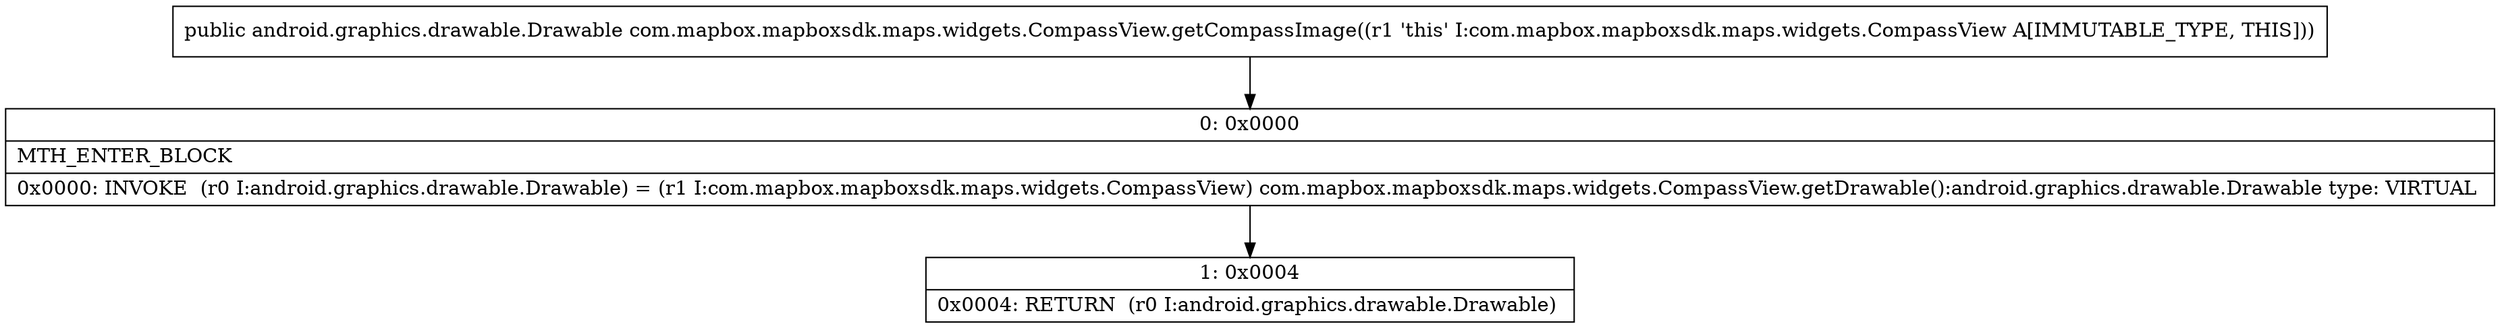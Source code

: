 digraph "CFG forcom.mapbox.mapboxsdk.maps.widgets.CompassView.getCompassImage()Landroid\/graphics\/drawable\/Drawable;" {
Node_0 [shape=record,label="{0\:\ 0x0000|MTH_ENTER_BLOCK\l|0x0000: INVOKE  (r0 I:android.graphics.drawable.Drawable) = (r1 I:com.mapbox.mapboxsdk.maps.widgets.CompassView) com.mapbox.mapboxsdk.maps.widgets.CompassView.getDrawable():android.graphics.drawable.Drawable type: VIRTUAL \l}"];
Node_1 [shape=record,label="{1\:\ 0x0004|0x0004: RETURN  (r0 I:android.graphics.drawable.Drawable) \l}"];
MethodNode[shape=record,label="{public android.graphics.drawable.Drawable com.mapbox.mapboxsdk.maps.widgets.CompassView.getCompassImage((r1 'this' I:com.mapbox.mapboxsdk.maps.widgets.CompassView A[IMMUTABLE_TYPE, THIS])) }"];
MethodNode -> Node_0;
Node_0 -> Node_1;
}

